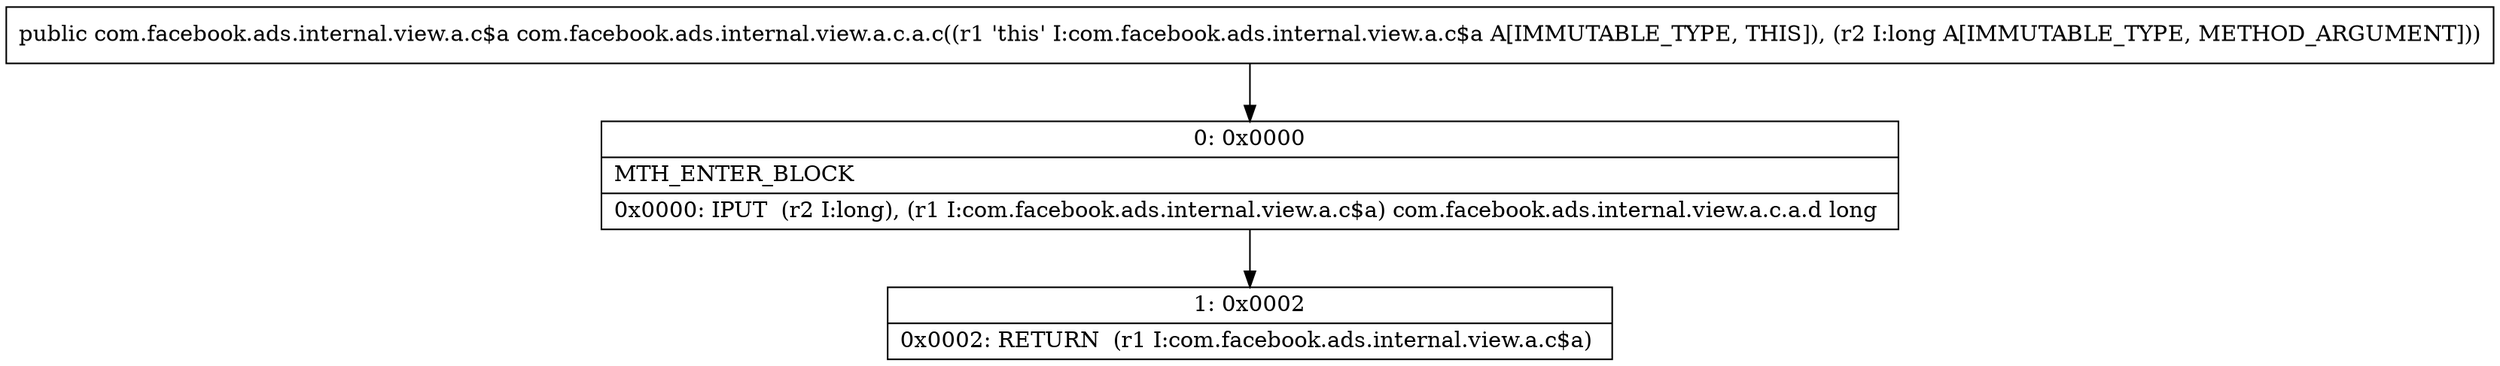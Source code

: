 digraph "CFG forcom.facebook.ads.internal.view.a.c.a.c(J)Lcom\/facebook\/ads\/internal\/view\/a\/c$a;" {
Node_0 [shape=record,label="{0\:\ 0x0000|MTH_ENTER_BLOCK\l|0x0000: IPUT  (r2 I:long), (r1 I:com.facebook.ads.internal.view.a.c$a) com.facebook.ads.internal.view.a.c.a.d long \l}"];
Node_1 [shape=record,label="{1\:\ 0x0002|0x0002: RETURN  (r1 I:com.facebook.ads.internal.view.a.c$a) \l}"];
MethodNode[shape=record,label="{public com.facebook.ads.internal.view.a.c$a com.facebook.ads.internal.view.a.c.a.c((r1 'this' I:com.facebook.ads.internal.view.a.c$a A[IMMUTABLE_TYPE, THIS]), (r2 I:long A[IMMUTABLE_TYPE, METHOD_ARGUMENT])) }"];
MethodNode -> Node_0;
Node_0 -> Node_1;
}


